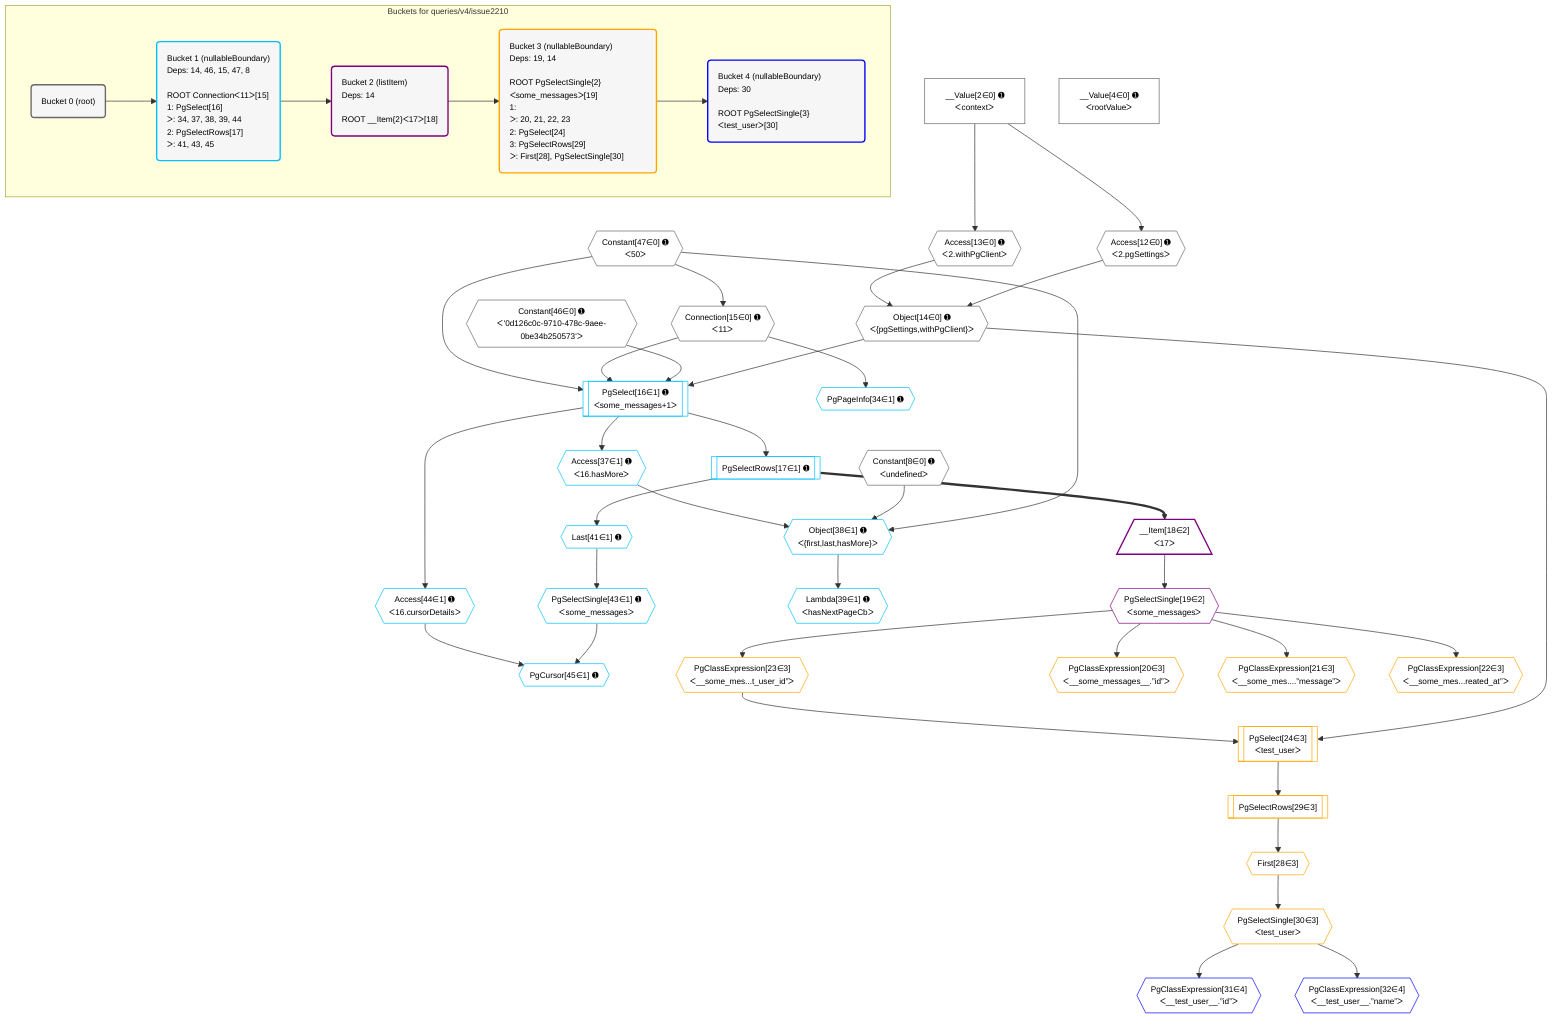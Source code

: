 %%{init: {'themeVariables': { 'fontSize': '12px'}}}%%
graph TD
    classDef path fill:#eee,stroke:#000,color:#000
    classDef plan fill:#fff,stroke-width:1px,color:#000
    classDef itemplan fill:#fff,stroke-width:2px,color:#000
    classDef unbatchedplan fill:#dff,stroke-width:1px,color:#000
    classDef sideeffectplan fill:#fcc,stroke-width:2px,color:#000
    classDef bucket fill:#f6f6f6,color:#000,stroke-width:2px,text-align:left


    %% plan dependencies
    Object14{{"Object[14∈0] ➊<br />ᐸ{pgSettings,withPgClient}ᐳ"}}:::plan
    Access12{{"Access[12∈0] ➊<br />ᐸ2.pgSettingsᐳ"}}:::plan
    Access13{{"Access[13∈0] ➊<br />ᐸ2.withPgClientᐳ"}}:::plan
    Access12 & Access13 --> Object14
    __Value2["__Value[2∈0] ➊<br />ᐸcontextᐳ"]:::plan
    __Value2 --> Access12
    __Value2 --> Access13
    Connection15{{"Connection[15∈0] ➊<br />ᐸ11ᐳ"}}:::plan
    Constant47{{"Constant[47∈0] ➊<br />ᐸ50ᐳ"}}:::plan
    Constant47 --> Connection15
    __Value4["__Value[4∈0] ➊<br />ᐸrootValueᐳ"]:::plan
    Constant8{{"Constant[8∈0] ➊<br />ᐸundefinedᐳ"}}:::plan
    Constant46{{"Constant[46∈0] ➊<br />ᐸ'0d126c0c-9710-478c-9aee-0be34b250573'ᐳ"}}:::plan
    PgSelect16[["PgSelect[16∈1] ➊<br />ᐸsome_messages+1ᐳ"]]:::plan
    Object14 & Constant46 & Connection15 & Constant47 --> PgSelect16
    Object38{{"Object[38∈1] ➊<br />ᐸ{first,last,hasMore}ᐳ"}}:::plan
    Access37{{"Access[37∈1] ➊<br />ᐸ16.hasMoreᐳ"}}:::plan
    Constant47 & Constant8 & Access37 --> Object38
    PgCursor45{{"PgCursor[45∈1] ➊"}}:::plan
    PgSelectSingle43{{"PgSelectSingle[43∈1] ➊<br />ᐸsome_messagesᐳ"}}:::plan
    Access44{{"Access[44∈1] ➊<br />ᐸ16.cursorDetailsᐳ"}}:::plan
    PgSelectSingle43 & Access44 --> PgCursor45
    PgSelectRows17[["PgSelectRows[17∈1] ➊"]]:::plan
    PgSelect16 --> PgSelectRows17
    PgPageInfo34{{"PgPageInfo[34∈1] ➊"}}:::plan
    Connection15 --> PgPageInfo34
    PgSelect16 --> Access37
    Lambda39{{"Lambda[39∈1] ➊<br />ᐸhasNextPageCbᐳ"}}:::plan
    Object38 --> Lambda39
    Last41{{"Last[41∈1] ➊"}}:::plan
    PgSelectRows17 --> Last41
    Last41 --> PgSelectSingle43
    PgSelect16 --> Access44
    __Item18[/"__Item[18∈2]<br />ᐸ17ᐳ"\]:::itemplan
    PgSelectRows17 ==> __Item18
    PgSelectSingle19{{"PgSelectSingle[19∈2]<br />ᐸsome_messagesᐳ"}}:::plan
    __Item18 --> PgSelectSingle19
    PgSelect24[["PgSelect[24∈3]<br />ᐸtest_userᐳ"]]:::plan
    PgClassExpression23{{"PgClassExpression[23∈3]<br />ᐸ__some_mes...t_user_id”ᐳ"}}:::plan
    Object14 & PgClassExpression23 --> PgSelect24
    PgClassExpression20{{"PgClassExpression[20∈3]<br />ᐸ__some_messages__.”id”ᐳ"}}:::plan
    PgSelectSingle19 --> PgClassExpression20
    PgClassExpression21{{"PgClassExpression[21∈3]<br />ᐸ__some_mes....”message”ᐳ"}}:::plan
    PgSelectSingle19 --> PgClassExpression21
    PgClassExpression22{{"PgClassExpression[22∈3]<br />ᐸ__some_mes...reated_at”ᐳ"}}:::plan
    PgSelectSingle19 --> PgClassExpression22
    PgSelectSingle19 --> PgClassExpression23
    First28{{"First[28∈3]"}}:::plan
    PgSelectRows29[["PgSelectRows[29∈3]"]]:::plan
    PgSelectRows29 --> First28
    PgSelect24 --> PgSelectRows29
    PgSelectSingle30{{"PgSelectSingle[30∈3]<br />ᐸtest_userᐳ"}}:::plan
    First28 --> PgSelectSingle30
    PgClassExpression31{{"PgClassExpression[31∈4]<br />ᐸ__test_user__.”id”ᐳ"}}:::plan
    PgSelectSingle30 --> PgClassExpression31
    PgClassExpression32{{"PgClassExpression[32∈4]<br />ᐸ__test_user__.”name”ᐳ"}}:::plan
    PgSelectSingle30 --> PgClassExpression32

    %% define steps

    subgraph "Buckets for queries/v4/issue2210"
    Bucket0("Bucket 0 (root)"):::bucket
    classDef bucket0 stroke:#696969
    class Bucket0,__Value2,__Value4,Constant8,Access12,Access13,Object14,Connection15,Constant46,Constant47 bucket0
    Bucket1("Bucket 1 (nullableBoundary)<br />Deps: 14, 46, 15, 47, 8<br /><br />ROOT Connectionᐸ11ᐳ[15]<br />1: PgSelect[16]<br />ᐳ: 34, 37, 38, 39, 44<br />2: PgSelectRows[17]<br />ᐳ: 41, 43, 45"):::bucket
    classDef bucket1 stroke:#00bfff
    class Bucket1,PgSelect16,PgSelectRows17,PgPageInfo34,Access37,Object38,Lambda39,Last41,PgSelectSingle43,Access44,PgCursor45 bucket1
    Bucket2("Bucket 2 (listItem)<br />Deps: 14<br /><br />ROOT __Item{2}ᐸ17ᐳ[18]"):::bucket
    classDef bucket2 stroke:#7f007f
    class Bucket2,__Item18,PgSelectSingle19 bucket2
    Bucket3("Bucket 3 (nullableBoundary)<br />Deps: 19, 14<br /><br />ROOT PgSelectSingle{2}ᐸsome_messagesᐳ[19]<br />1: <br />ᐳ: 20, 21, 22, 23<br />2: PgSelect[24]<br />3: PgSelectRows[29]<br />ᐳ: First[28], PgSelectSingle[30]"):::bucket
    classDef bucket3 stroke:#ffa500
    class Bucket3,PgClassExpression20,PgClassExpression21,PgClassExpression22,PgClassExpression23,PgSelect24,First28,PgSelectRows29,PgSelectSingle30 bucket3
    Bucket4("Bucket 4 (nullableBoundary)<br />Deps: 30<br /><br />ROOT PgSelectSingle{3}ᐸtest_userᐳ[30]"):::bucket
    classDef bucket4 stroke:#0000ff
    class Bucket4,PgClassExpression31,PgClassExpression32 bucket4
    Bucket0 --> Bucket1
    Bucket1 --> Bucket2
    Bucket2 --> Bucket3
    Bucket3 --> Bucket4
    end